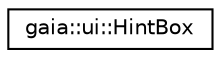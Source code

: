 digraph G
{
  edge [fontname="Helvetica",fontsize="10",labelfontname="Helvetica",labelfontsize="10"];
  node [fontname="Helvetica",fontsize="10",shape=record];
  rankdir=LR;
  Node1 [label="gaia::ui::HintBox",height=0.2,width=0.4,color="black", fillcolor="white", style="filled",URL="$de/d68/classgaia_1_1ui_1_1_hint_box.html",tooltip="A HintBox is a widget containing a quick little message for the user."];
}
